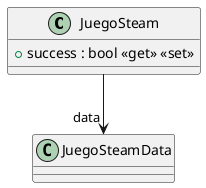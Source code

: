 @startuml
class JuegoSteam {
    + success : bool <<get>> <<set>>
}
JuegoSteam --> "data" JuegoSteamData
@enduml
